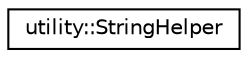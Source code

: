 digraph "Graphical Class Hierarchy"
{
 // LATEX_PDF_SIZE
  edge [fontname="Helvetica",fontsize="10",labelfontname="Helvetica",labelfontsize="10"];
  node [fontname="Helvetica",fontsize="10",shape=record];
  rankdir="LR";
  Node0 [label="utility::StringHelper",height=0.2,width=0.4,color="black", fillcolor="white", style="filled",URL="$classutility_1_1_string_helper.html",tooltip=" "];
}
